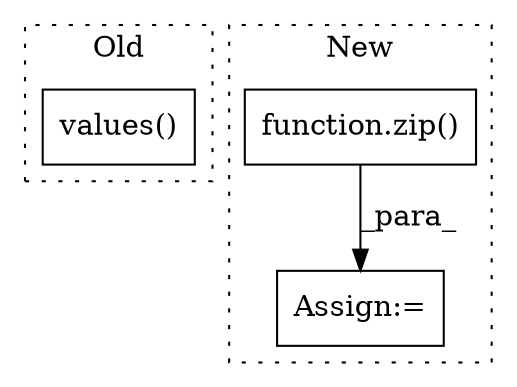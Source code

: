 digraph G {
subgraph cluster0 {
1 [label="values()" a="75" s="1350" l="18" shape="box"];
label = "Old";
style="dotted";
}
subgraph cluster1 {
2 [label="function.zip()" a="75" s="848,853" l="4,7" shape="box"];
3 [label="Assign:=" a="68" s="837" l="3" shape="box"];
label = "New";
style="dotted";
}
2 -> 3 [label="_para_"];
}